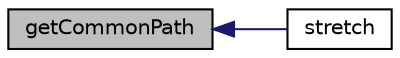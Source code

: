 digraph "getCommonPath"
{
  edge [fontname="Helvetica",fontsize="10",labelfontname="Helvetica",labelfontsize="10"];
  node [fontname="Helvetica",fontsize="10",shape=record];
  rankdir="LR";
  Node1 [label="getCommonPath",height=0.2,width=0.4,color="black", fillcolor="grey75", style="filled" fontcolor="black"];
  Node1 -> Node2 [dir="back",color="midnightblue",fontsize="10",style="solid",fontname="Helvetica"];
  Node2 [label="stretch",height=0.2,width=0.4,color="black", fillcolor="white", style="filled",URL="$class_simple_realm.html#aae7eb54e6565a7b7d5057c1dc3abc376"];
}
